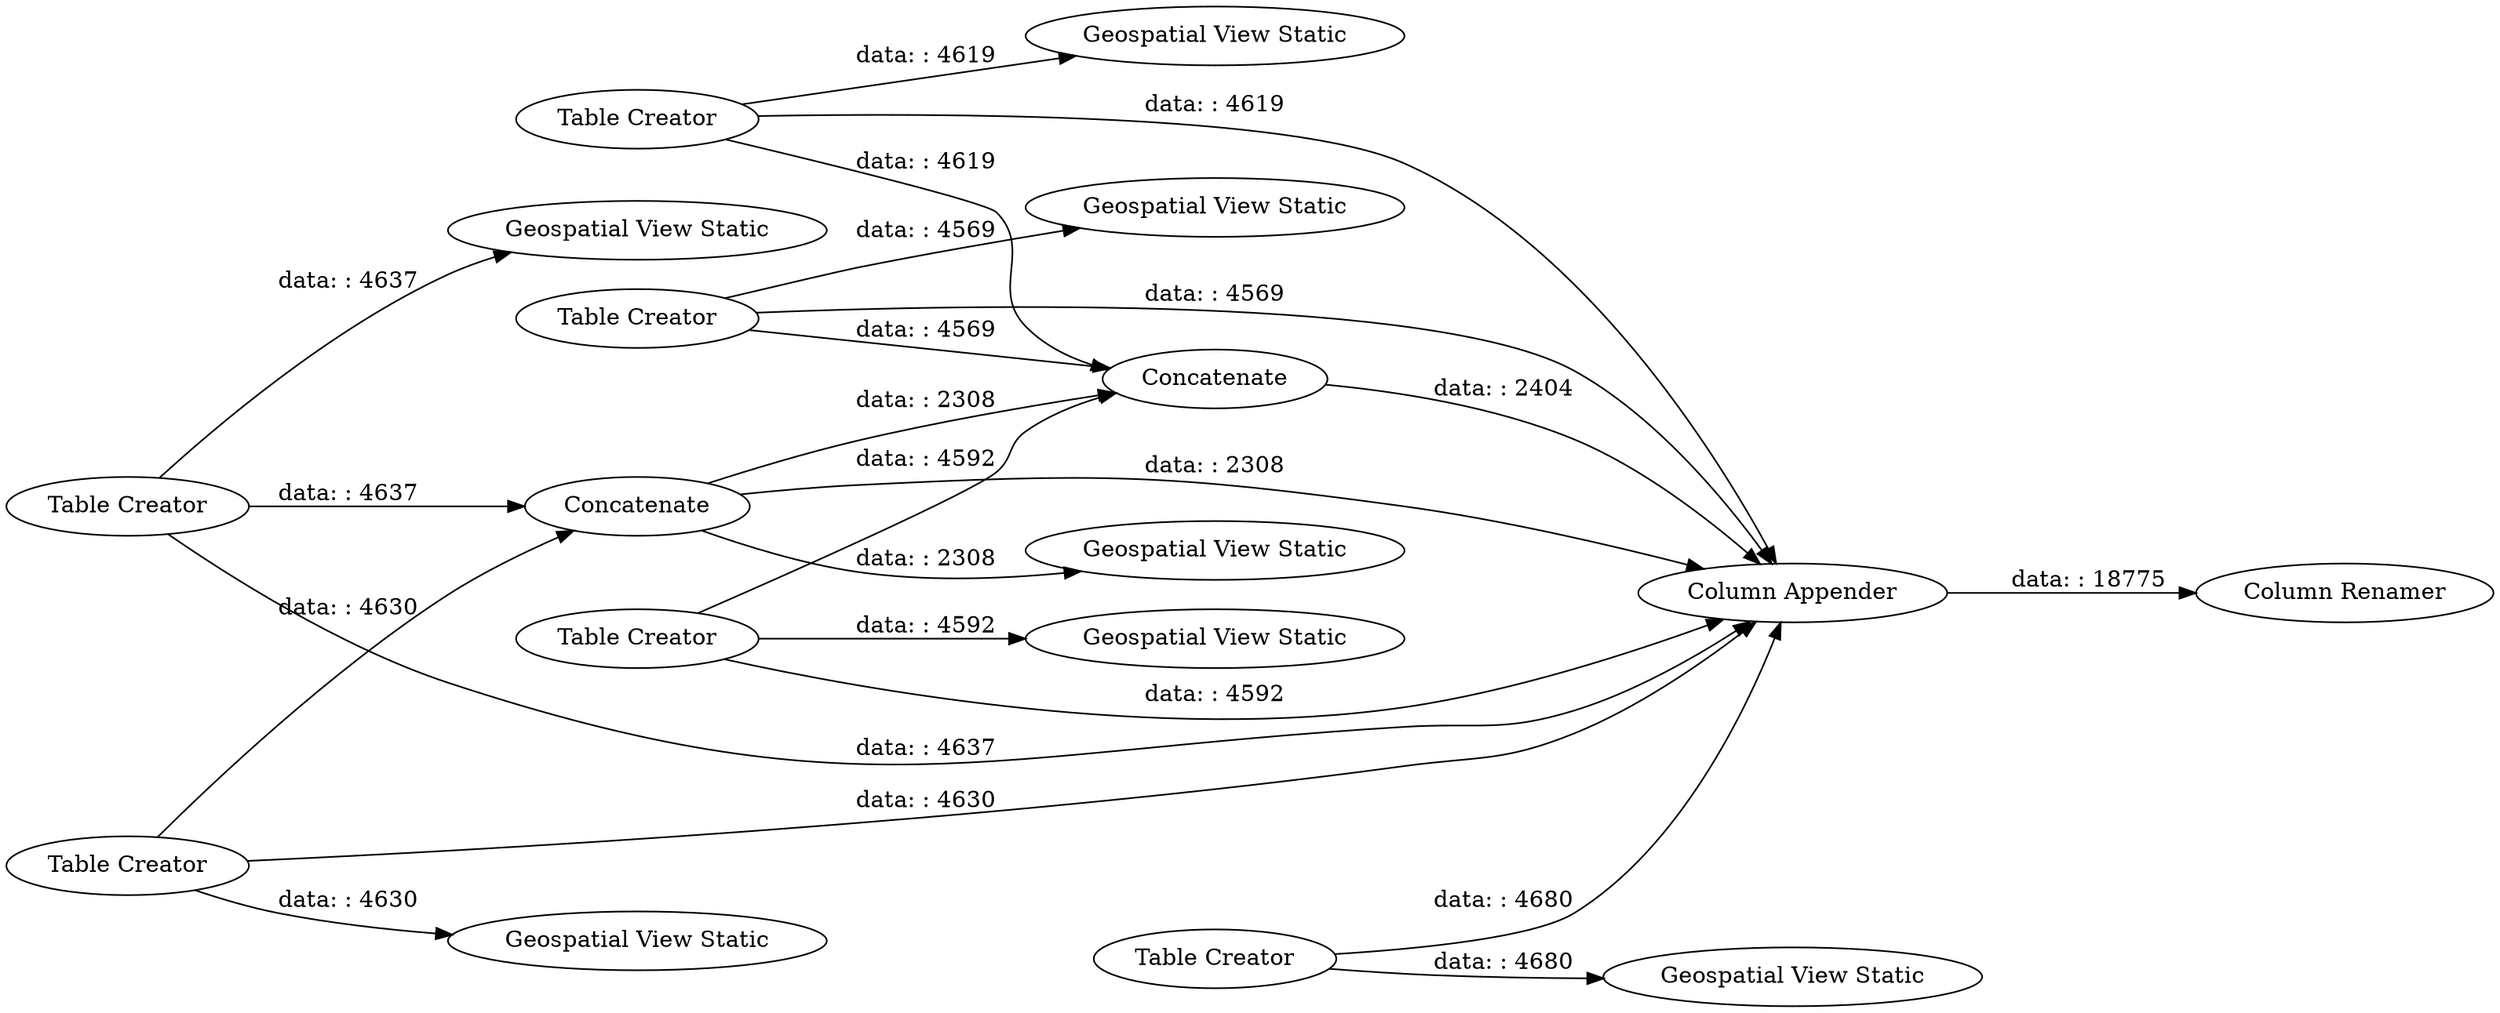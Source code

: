 digraph {
	"-977641886512782577_24" [label="Geospatial View Static"]
	"-977641886512782577_89" [label="Table Creator"]
	"-977641886512782577_29" [label="Geospatial View Static"]
	"-977641886512782577_35" [label=Concatenate]
	"-977641886512782577_91" [label="Table Creator"]
	"-977641886512782577_27" [label="Geospatial View Static"]
	"-977641886512782577_97" [label="Column Renamer"]
	"-977641886512782577_88" [label="Table Creator"]
	"-977641886512782577_26" [label="Geospatial View Static"]
	"-977641886512782577_90" [label="Table Creator"]
	"-977641886512782577_92" [label="Table Creator"]
	"-977641886512782577_95" [label="Column Appender"]
	"-977641886512782577_34" [label="Geospatial View Static"]
	"-977641886512782577_19" [label="Geospatial View Static"]
	"-977641886512782577_94" [label=Concatenate]
	"-977641886512782577_93" [label="Table Creator"]
	"-977641886512782577_21" [label="Geospatial View Static"]
	"-977641886512782577_88" -> "-977641886512782577_94" [label="data: : 4569"]
	"-977641886512782577_92" -> "-977641886512782577_35" [label="data: : 4630"]
	"-977641886512782577_89" -> "-977641886512782577_24" [label="data: : 4619"]
	"-977641886512782577_90" -> "-977641886512782577_95" [label="data: : 4680"]
	"-977641886512782577_35" -> "-977641886512782577_95" [label="data: : 2308"]
	"-977641886512782577_89" -> "-977641886512782577_95" [label="data: : 4619"]
	"-977641886512782577_89" -> "-977641886512782577_94" [label="data: : 4619"]
	"-977641886512782577_93" -> "-977641886512782577_95" [label="data: : 4592"]
	"-977641886512782577_88" -> "-977641886512782577_95" [label="data: : 4569"]
	"-977641886512782577_91" -> "-977641886512782577_35" [label="data: : 4637"]
	"-977641886512782577_35" -> "-977641886512782577_94" [label="data: : 2308"]
	"-977641886512782577_92" -> "-977641886512782577_95" [label="data: : 4630"]
	"-977641886512782577_92" -> "-977641886512782577_26" [label="data: : 4630"]
	"-977641886512782577_90" -> "-977641886512782577_29" [label="data: : 4680"]
	"-977641886512782577_93" -> "-977641886512782577_21" [label="data: : 4592"]
	"-977641886512782577_94" -> "-977641886512782577_95" [label="data: : 2404"]
	"-977641886512782577_88" -> "-977641886512782577_19" [label="data: : 4569"]
	"-977641886512782577_91" -> "-977641886512782577_27" [label="data: : 4637"]
	"-977641886512782577_35" -> "-977641886512782577_34" [label="data: : 2308"]
	"-977641886512782577_93" -> "-977641886512782577_94" [label="data: : 4592"]
	"-977641886512782577_91" -> "-977641886512782577_95" [label="data: : 4637"]
	"-977641886512782577_95" -> "-977641886512782577_97" [label="data: : 18775"]
	rankdir=LR
}
